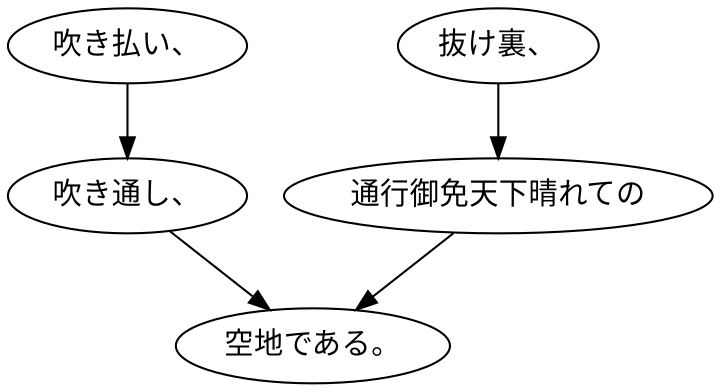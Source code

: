digraph graph4691 {
	node0 [label="吹き払い、"];
	node1 [label="吹き通し、"];
	node2 [label="抜け裏、"];
	node3 [label="通行御免天下晴れての"];
	node4 [label="空地である。"];
	node0 -> node1;
	node1 -> node4;
	node2 -> node3;
	node3 -> node4;
}
